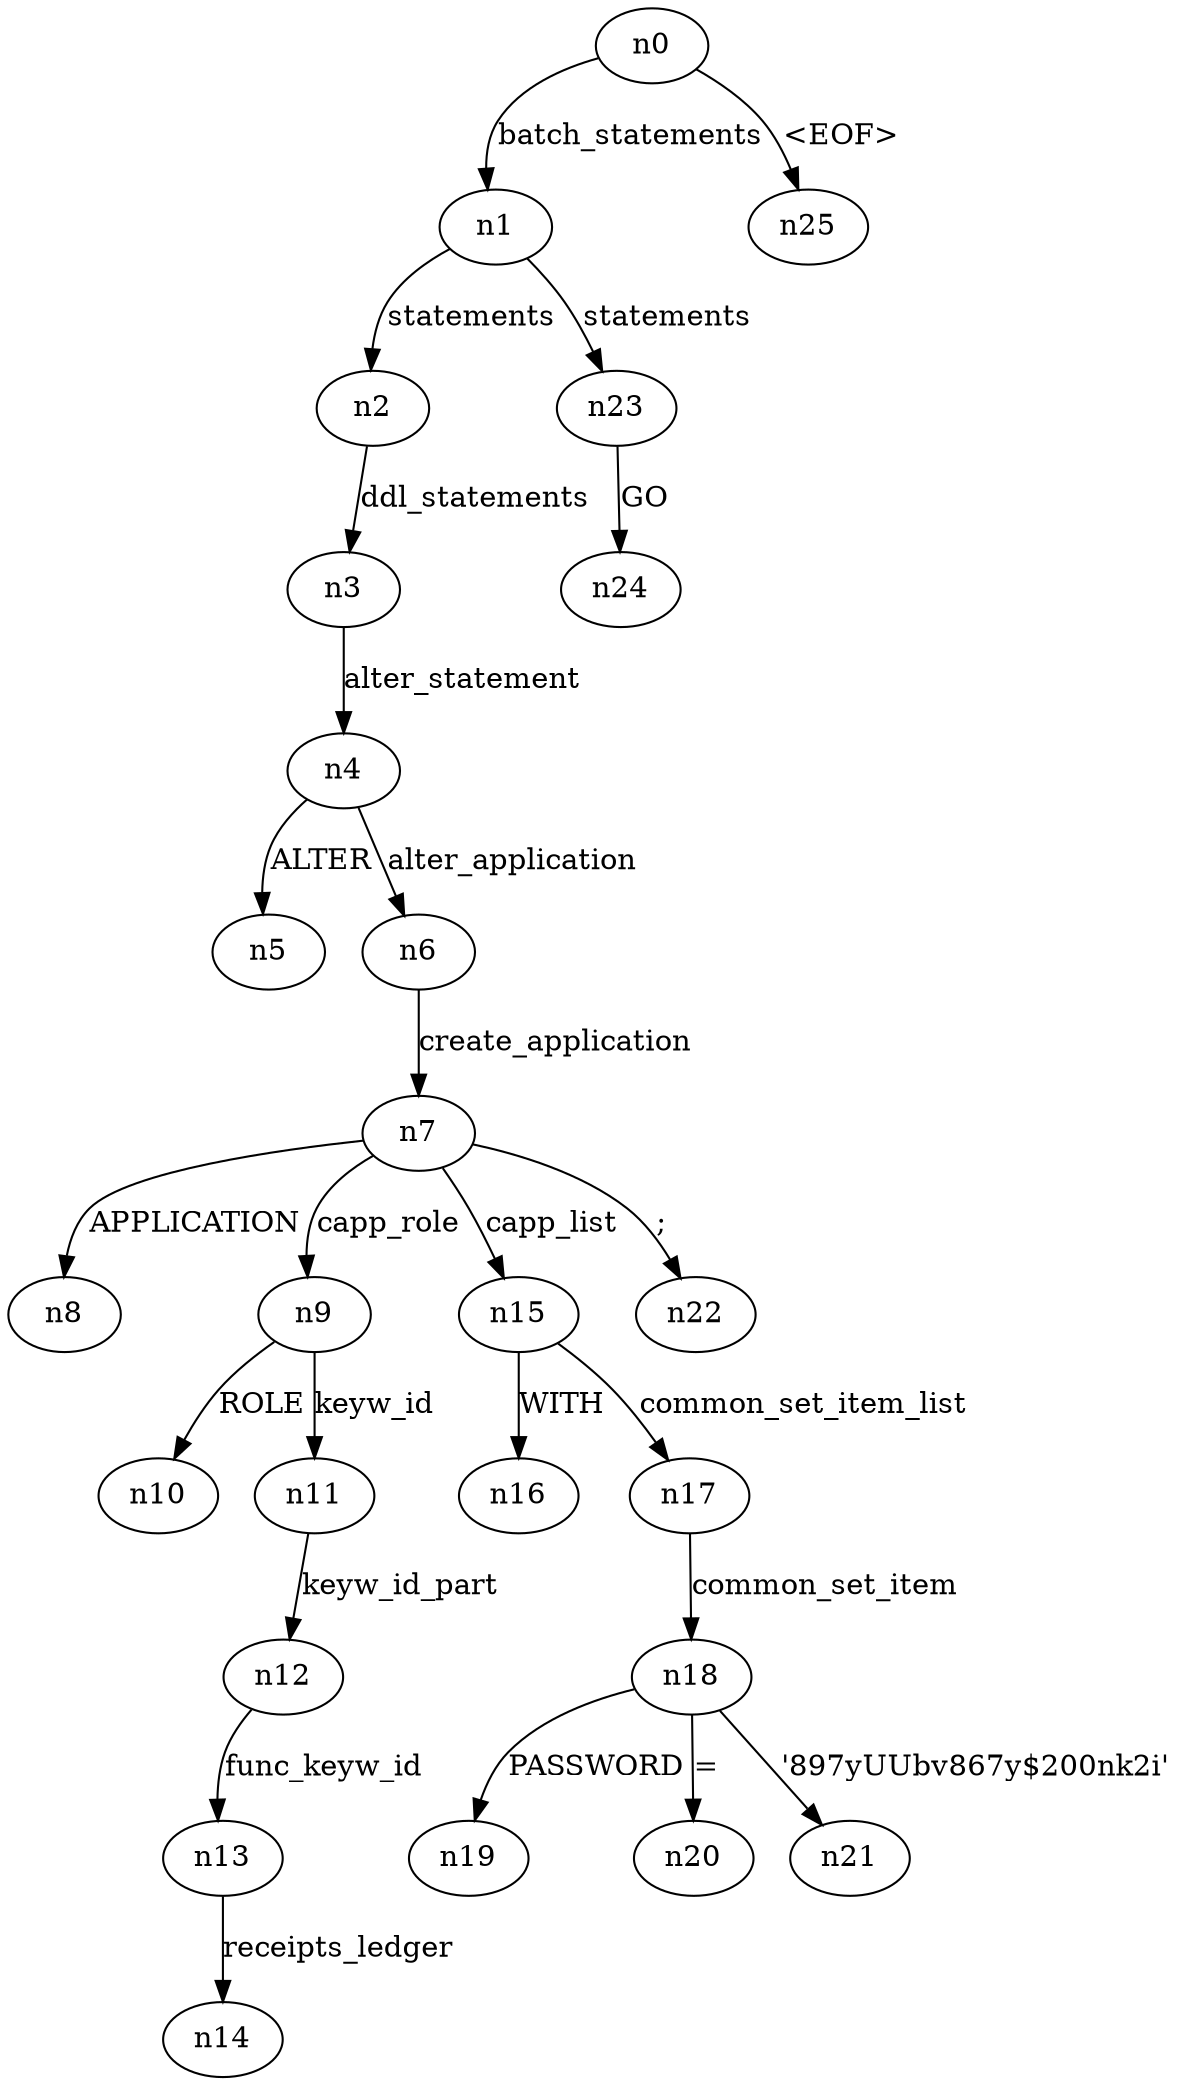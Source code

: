 digraph ParseTree {
  n0 -> n1 [label="batch_statements"];
  n1 -> n2 [label="statements"];
  n2 -> n3 [label="ddl_statements"];
  n3 -> n4 [label="alter_statement"];
  n4 -> n5 [label="ALTER"];
  n4 -> n6 [label="alter_application"];
  n6 -> n7 [label="create_application"];
  n7 -> n8 [label="APPLICATION"];
  n7 -> n9 [label="capp_role"];
  n9 -> n10 [label="ROLE"];
  n9 -> n11 [label="keyw_id"];
  n11 -> n12 [label="keyw_id_part"];
  n12 -> n13 [label="func_keyw_id"];
  n13 -> n14 [label="receipts_ledger"];
  n7 -> n15 [label="capp_list"];
  n15 -> n16 [label="WITH"];
  n15 -> n17 [label="common_set_item_list"];
  n17 -> n18 [label="common_set_item"];
  n18 -> n19 [label="PASSWORD"];
  n18 -> n20 [label="="];
  n18 -> n21 [label="'897yUUbv867y$200nk2i'"];
  n7 -> n22 [label=";"];
  n1 -> n23 [label="statements"];
  n23 -> n24 [label="GO"];
  n0 -> n25 [label="<EOF>"];
}